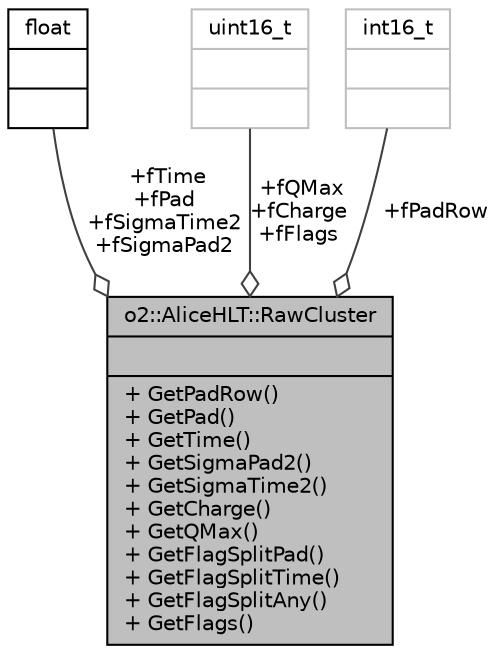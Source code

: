digraph "o2::AliceHLT::RawCluster"
{
 // INTERACTIVE_SVG=YES
  bgcolor="transparent";
  edge [fontname="Helvetica",fontsize="10",labelfontname="Helvetica",labelfontsize="10"];
  node [fontname="Helvetica",fontsize="10",shape=record];
  Node1 [label="{o2::AliceHLT::RawCluster\n||+ GetPadRow()\l+ GetPad()\l+ GetTime()\l+ GetSigmaPad2()\l+ GetSigmaTime2()\l+ GetCharge()\l+ GetQMax()\l+ GetFlagSplitPad()\l+ GetFlagSplitTime()\l+ GetFlagSplitAny()\l+ GetFlags()\l}",height=0.2,width=0.4,color="black", fillcolor="grey75", style="filled" fontcolor="black"];
  Node2 -> Node1 [color="grey25",fontsize="10",style="solid",label=" +fTime\n+fPad\n+fSigmaTime2\n+fSigmaPad2" ,arrowhead="odiamond",fontname="Helvetica"];
  Node2 [label="{float\n||}",height=0.2,width=0.4,color="black",URL="$d4/dc3/classfloat.html"];
  Node3 -> Node1 [color="grey25",fontsize="10",style="solid",label=" +fQMax\n+fCharge\n+fFlags" ,arrowhead="odiamond",fontname="Helvetica"];
  Node3 [label="{uint16_t\n||}",height=0.2,width=0.4,color="grey75"];
  Node4 -> Node1 [color="grey25",fontsize="10",style="solid",label=" +fPadRow" ,arrowhead="odiamond",fontname="Helvetica"];
  Node4 [label="{int16_t\n||}",height=0.2,width=0.4,color="grey75"];
}
